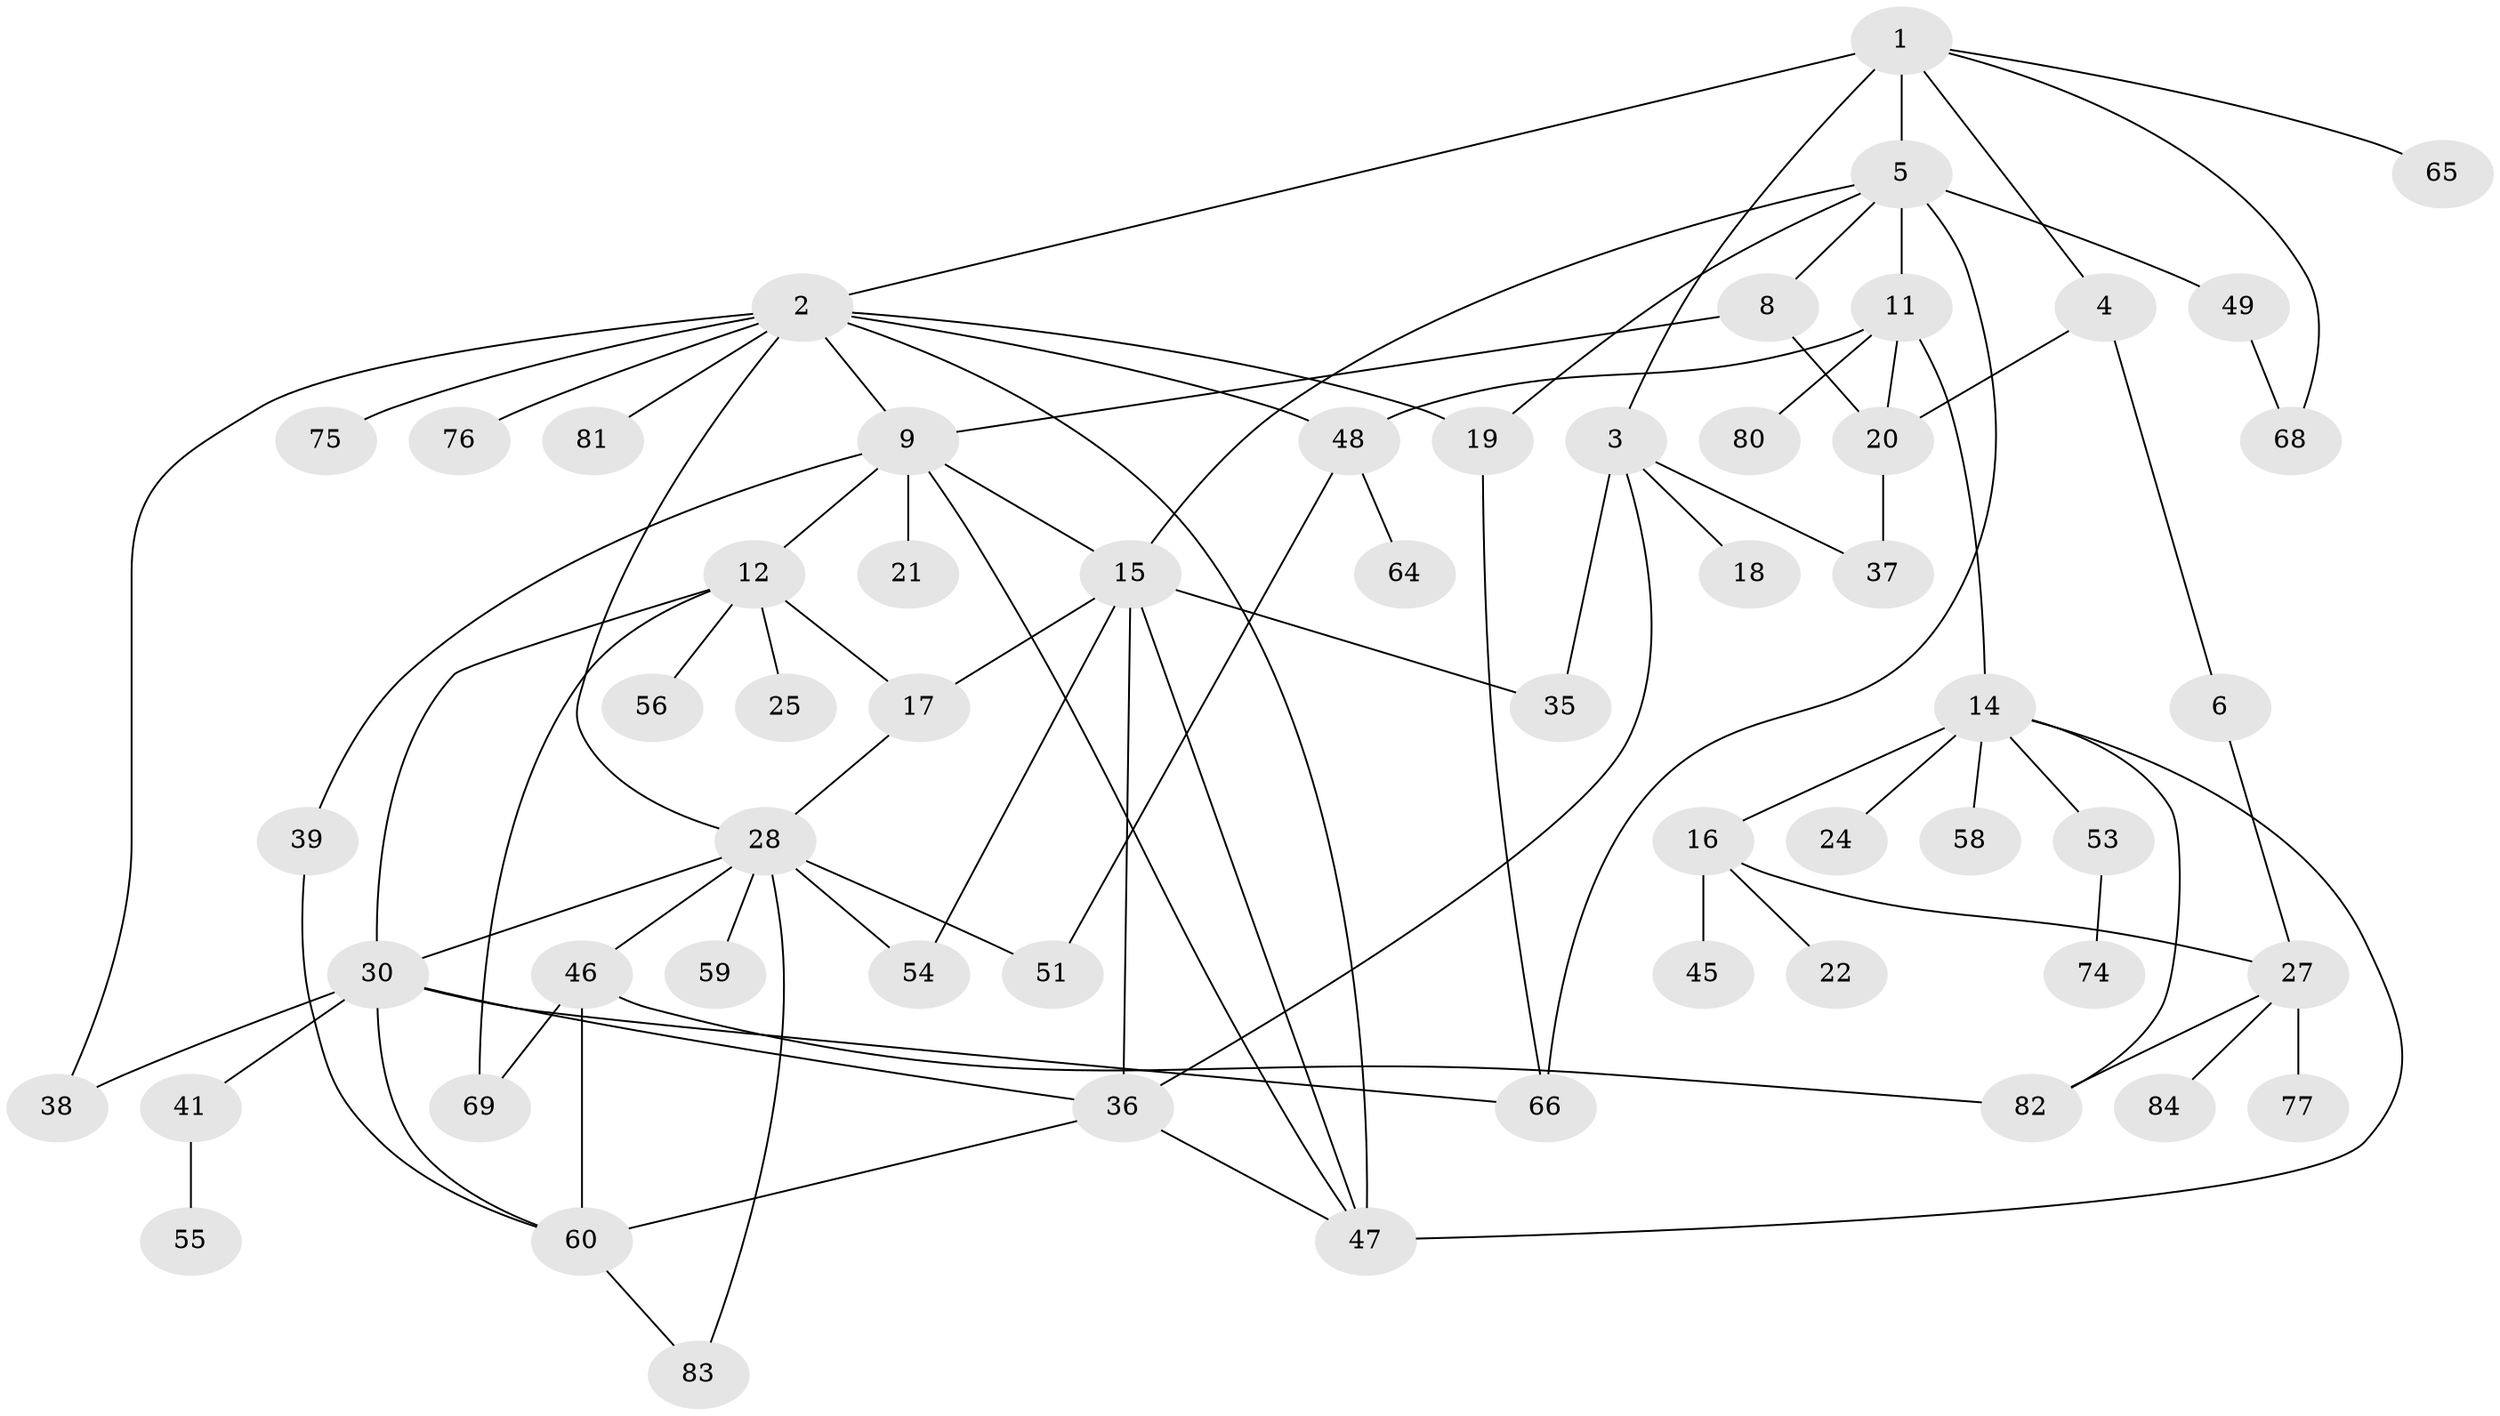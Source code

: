 // Generated by graph-tools (version 1.1) at 2025/23/03/03/25 07:23:34]
// undirected, 57 vertices, 87 edges
graph export_dot {
graph [start="1"]
  node [color=gray90,style=filled];
  1 [super="+31"];
  2 [super="+13"];
  3 [super="+7"];
  4 [super="+63"];
  5 [super="+34"];
  6;
  8 [super="+44"];
  9 [super="+10"];
  11;
  12 [super="+70"];
  14 [super="+33"];
  15 [super="+26"];
  16 [super="+43"];
  17 [super="+52"];
  18;
  19 [super="+42"];
  20 [super="+23"];
  21;
  22;
  24;
  25 [super="+78"];
  27 [super="+40"];
  28 [super="+29"];
  30 [super="+32"];
  35;
  36 [super="+61"];
  37;
  38;
  39 [super="+79"];
  41;
  45 [super="+57"];
  46 [super="+50"];
  47 [super="+73"];
  48 [super="+62"];
  49;
  51;
  53;
  54 [super="+67"];
  55;
  56;
  58 [super="+72"];
  59;
  60;
  64;
  65;
  66;
  68 [super="+71"];
  69;
  74;
  75;
  76;
  77;
  80;
  81;
  82;
  83;
  84;
  1 -- 2;
  1 -- 3;
  1 -- 4;
  1 -- 5 [weight=2];
  1 -- 65;
  1 -- 68;
  2 -- 9;
  2 -- 19;
  2 -- 38;
  2 -- 75;
  2 -- 81;
  2 -- 28;
  2 -- 76;
  2 -- 47;
  2 -- 48;
  3 -- 35;
  3 -- 37;
  3 -- 18;
  3 -- 36;
  4 -- 6;
  4 -- 20;
  5 -- 8;
  5 -- 11;
  5 -- 66;
  5 -- 49;
  5 -- 15;
  5 -- 19;
  6 -- 27;
  8 -- 9;
  8 -- 20;
  9 -- 21;
  9 -- 39;
  9 -- 12;
  9 -- 15;
  9 -- 47;
  11 -- 14;
  11 -- 20;
  11 -- 48;
  11 -- 80;
  12 -- 25;
  12 -- 56;
  12 -- 69;
  12 -- 30;
  12 -- 17;
  14 -- 16;
  14 -- 24;
  14 -- 53;
  14 -- 58;
  14 -- 82;
  14 -- 47;
  15 -- 17;
  15 -- 54;
  15 -- 35;
  15 -- 47;
  15 -- 36;
  16 -- 22;
  16 -- 27;
  16 -- 45;
  17 -- 28;
  19 -- 66;
  20 -- 37;
  27 -- 84;
  27 -- 82;
  27 -- 77;
  28 -- 30;
  28 -- 83;
  28 -- 51;
  28 -- 59;
  28 -- 46;
  28 -- 54;
  30 -- 41;
  30 -- 66;
  30 -- 36;
  30 -- 38;
  30 -- 60;
  36 -- 47;
  36 -- 60;
  39 -- 60;
  41 -- 55;
  46 -- 82;
  46 -- 60;
  46 -- 69;
  48 -- 51;
  48 -- 64;
  49 -- 68;
  53 -- 74;
  60 -- 83;
}
